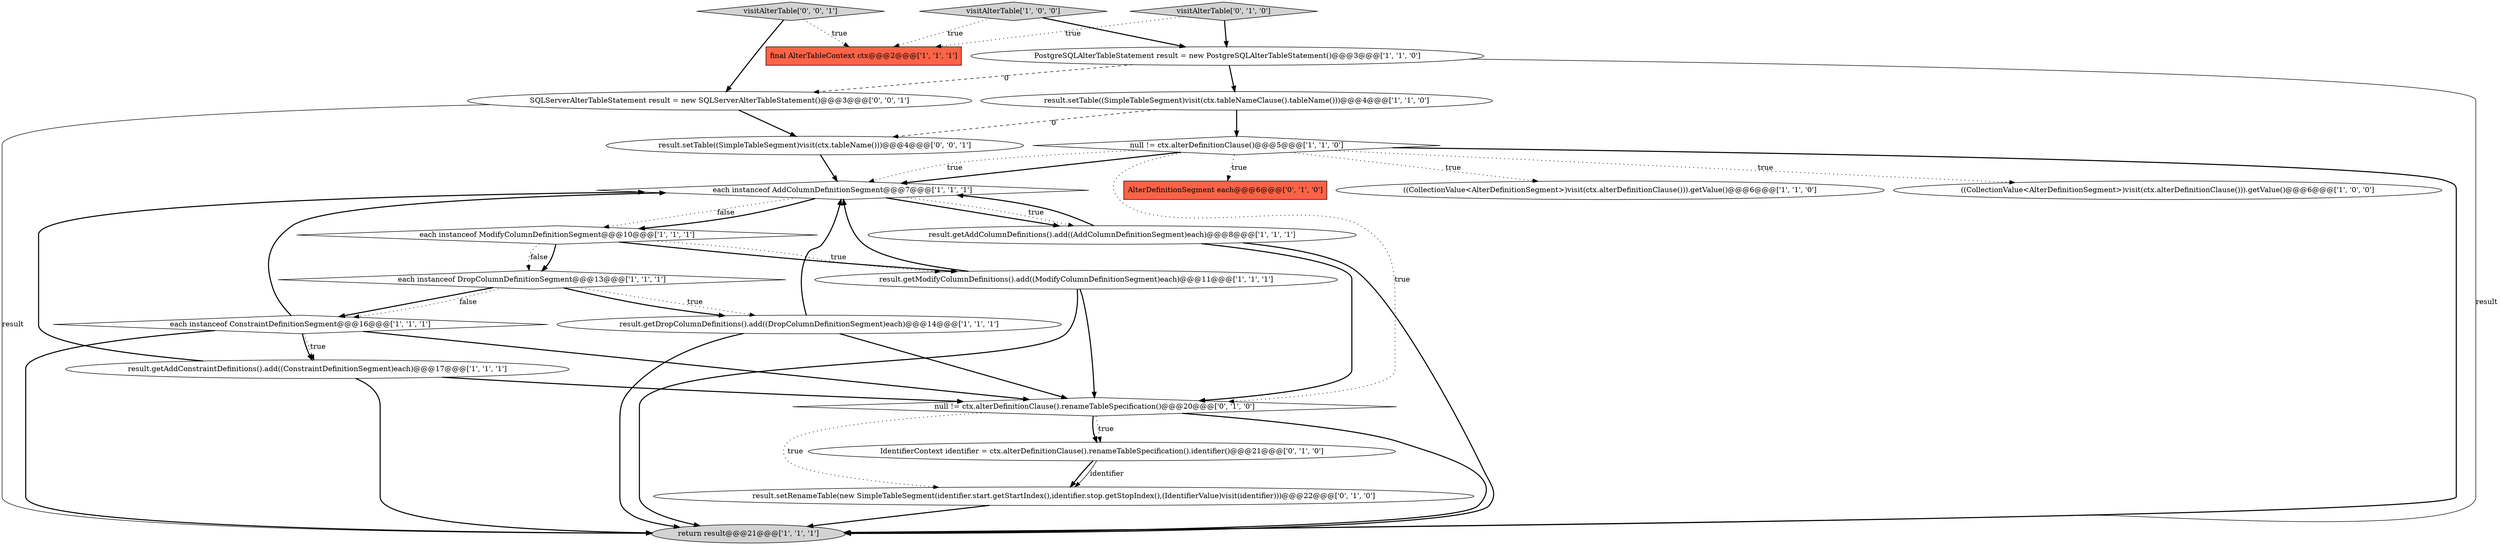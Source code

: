digraph {
5 [style = filled, label = "result.setTable((SimpleTableSegment)visit(ctx.tableNameClause().tableName()))@@@4@@@['1', '1', '0']", fillcolor = white, shape = ellipse image = "AAA0AAABBB1BBB"];
18 [style = filled, label = "AlterDefinitionSegment each@@@6@@@['0', '1', '0']", fillcolor = tomato, shape = box image = "AAA0AAABBB2BBB"];
19 [style = filled, label = "result.setRenameTable(new SimpleTableSegment(identifier.start.getStartIndex(),identifier.stop.getStopIndex(),(IdentifierValue)visit(identifier)))@@@22@@@['0', '1', '0']", fillcolor = white, shape = ellipse image = "AAA1AAABBB2BBB"];
10 [style = filled, label = "each instanceof ModifyColumnDefinitionSegment@@@10@@@['1', '1', '1']", fillcolor = white, shape = diamond image = "AAA0AAABBB1BBB"];
0 [style = filled, label = "final AlterTableContext ctx@@@2@@@['1', '1', '1']", fillcolor = tomato, shape = box image = "AAA0AAABBB1BBB"];
20 [style = filled, label = "visitAlterTable['0', '1', '0']", fillcolor = lightgray, shape = diamond image = "AAA0AAABBB2BBB"];
13 [style = filled, label = "PostgreSQLAlterTableStatement result = new PostgreSQLAlterTableStatement()@@@3@@@['1', '1', '0']", fillcolor = white, shape = ellipse image = "AAA0AAABBB1BBB"];
17 [style = filled, label = "IdentifierContext identifier = ctx.alterDefinitionClause().renameTableSpecification().identifier()@@@21@@@['0', '1', '0']", fillcolor = white, shape = ellipse image = "AAA1AAABBB2BBB"];
9 [style = filled, label = "((CollectionValue<AlterDefinitionSegment>)visit(ctx.alterDefinitionClause())).getValue()@@@6@@@['1', '1', '0']", fillcolor = white, shape = ellipse image = "AAA0AAABBB1BBB"];
21 [style = filled, label = "result.setTable((SimpleTableSegment)visit(ctx.tableName()))@@@4@@@['0', '0', '1']", fillcolor = white, shape = ellipse image = "AAA0AAABBB3BBB"];
15 [style = filled, label = "result.getModifyColumnDefinitions().add((ModifyColumnDefinitionSegment)each)@@@11@@@['1', '1', '1']", fillcolor = white, shape = ellipse image = "AAA0AAABBB1BBB"];
2 [style = filled, label = "each instanceof AddColumnDefinitionSegment@@@7@@@['1', '1', '1']", fillcolor = white, shape = diamond image = "AAA0AAABBB1BBB"];
6 [style = filled, label = "((CollectionValue<AlterDefinitionSegment>)visit(ctx.alterDefinitionClause())).getValue()@@@6@@@['1', '0', '0']", fillcolor = white, shape = ellipse image = "AAA0AAABBB1BBB"];
16 [style = filled, label = "null != ctx.alterDefinitionClause().renameTableSpecification()@@@20@@@['0', '1', '0']", fillcolor = white, shape = diamond image = "AAA1AAABBB2BBB"];
3 [style = filled, label = "visitAlterTable['1', '0', '0']", fillcolor = lightgray, shape = diamond image = "AAA0AAABBB1BBB"];
22 [style = filled, label = "SQLServerAlterTableStatement result = new SQLServerAlterTableStatement()@@@3@@@['0', '0', '1']", fillcolor = white, shape = ellipse image = "AAA0AAABBB3BBB"];
14 [style = filled, label = "null != ctx.alterDefinitionClause()@@@5@@@['1', '1', '0']", fillcolor = white, shape = diamond image = "AAA0AAABBB1BBB"];
11 [style = filled, label = "each instanceof ConstraintDefinitionSegment@@@16@@@['1', '1', '1']", fillcolor = white, shape = diamond image = "AAA0AAABBB1BBB"];
23 [style = filled, label = "visitAlterTable['0', '0', '1']", fillcolor = lightgray, shape = diamond image = "AAA0AAABBB3BBB"];
8 [style = filled, label = "result.getDropColumnDefinitions().add((DropColumnDefinitionSegment)each)@@@14@@@['1', '1', '1']", fillcolor = white, shape = ellipse image = "AAA0AAABBB1BBB"];
7 [style = filled, label = "result.getAddColumnDefinitions().add((AddColumnDefinitionSegment)each)@@@8@@@['1', '1', '1']", fillcolor = white, shape = ellipse image = "AAA0AAABBB1BBB"];
12 [style = filled, label = "return result@@@21@@@['1', '1', '1']", fillcolor = lightgray, shape = ellipse image = "AAA0AAABBB1BBB"];
4 [style = filled, label = "result.getAddConstraintDefinitions().add((ConstraintDefinitionSegment)each)@@@17@@@['1', '1', '1']", fillcolor = white, shape = ellipse image = "AAA0AAABBB1BBB"];
1 [style = filled, label = "each instanceof DropColumnDefinitionSegment@@@13@@@['1', '1', '1']", fillcolor = white, shape = diamond image = "AAA0AAABBB1BBB"];
8->16 [style = bold, label=""];
23->22 [style = bold, label=""];
5->14 [style = bold, label=""];
11->4 [style = bold, label=""];
1->8 [style = dotted, label="true"];
11->12 [style = bold, label=""];
8->12 [style = bold, label=""];
14->18 [style = dotted, label="true"];
4->16 [style = bold, label=""];
2->7 [style = bold, label=""];
2->10 [style = dotted, label="false"];
15->12 [style = bold, label=""];
13->22 [style = dashed, label="0"];
17->19 [style = bold, label=""];
17->19 [style = solid, label="identifier"];
22->12 [style = solid, label="result"];
7->16 [style = bold, label=""];
1->8 [style = bold, label=""];
14->16 [style = dotted, label="true"];
14->12 [style = bold, label=""];
2->10 [style = bold, label=""];
11->16 [style = bold, label=""];
13->12 [style = solid, label="result"];
3->13 [style = bold, label=""];
14->9 [style = dotted, label="true"];
11->2 [style = bold, label=""];
15->2 [style = bold, label=""];
20->0 [style = dotted, label="true"];
4->2 [style = bold, label=""];
1->11 [style = bold, label=""];
21->2 [style = bold, label=""];
14->6 [style = dotted, label="true"];
3->0 [style = dotted, label="true"];
16->12 [style = bold, label=""];
10->1 [style = bold, label=""];
8->2 [style = bold, label=""];
20->13 [style = bold, label=""];
7->12 [style = bold, label=""];
23->0 [style = dotted, label="true"];
15->16 [style = bold, label=""];
5->21 [style = dashed, label="0"];
4->12 [style = bold, label=""];
14->2 [style = dotted, label="true"];
10->1 [style = dotted, label="false"];
14->2 [style = bold, label=""];
11->4 [style = dotted, label="true"];
10->15 [style = bold, label=""];
16->17 [style = bold, label=""];
22->21 [style = bold, label=""];
10->15 [style = dotted, label="true"];
16->17 [style = dotted, label="true"];
19->12 [style = bold, label=""];
1->11 [style = dotted, label="false"];
13->5 [style = bold, label=""];
2->7 [style = dotted, label="true"];
16->19 [style = dotted, label="true"];
7->2 [style = bold, label=""];
}
